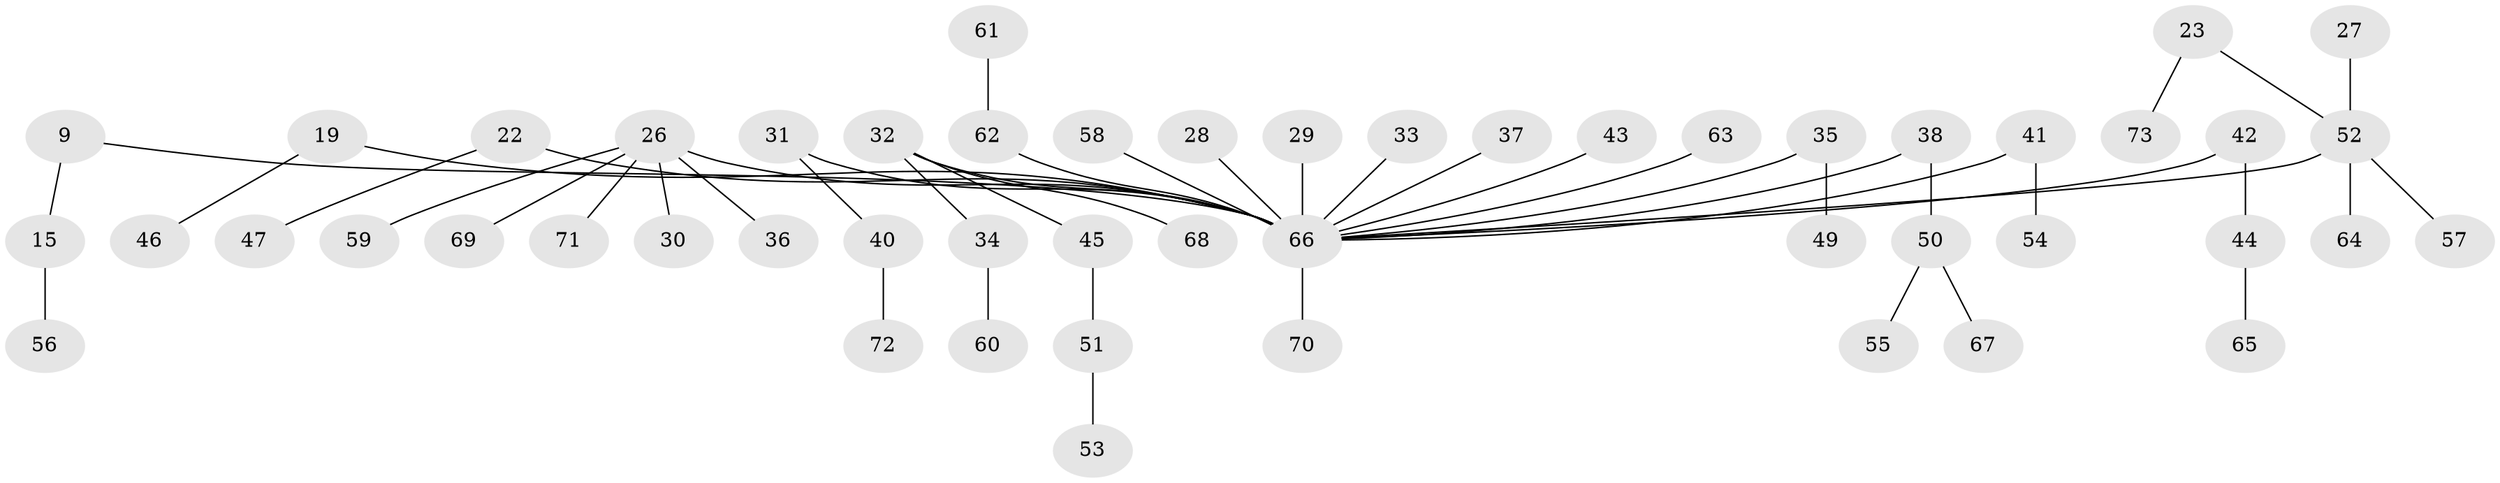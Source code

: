 // original degree distribution, {6: 0.0410958904109589, 4: 0.0273972602739726, 5: 0.0410958904109589, 2: 0.3013698630136986, 3: 0.1095890410958904, 1: 0.4794520547945205}
// Generated by graph-tools (version 1.1) at 2025/56/03/04/25 21:56:18]
// undirected, 51 vertices, 50 edges
graph export_dot {
graph [start="1"]
  node [color=gray90,style=filled];
  9 [super="+8"];
  15;
  19;
  22;
  23;
  26 [super="+13+12"];
  27;
  28;
  29;
  30;
  31;
  32 [super="+25"];
  33;
  34;
  35;
  36;
  37;
  38;
  40;
  41;
  42;
  43;
  44;
  45;
  46;
  47;
  49;
  50 [super="+48"];
  51;
  52 [super="+39"];
  53;
  54;
  55;
  56;
  57;
  58;
  59;
  60;
  61;
  62 [super="+18"];
  63;
  64;
  65;
  66 [super="+21+14+24"];
  67;
  68;
  69;
  70;
  71;
  72;
  73;
  9 -- 15;
  9 -- 66;
  15 -- 56;
  19 -- 46;
  19 -- 66;
  22 -- 47;
  22 -- 66;
  23 -- 73;
  23 -- 52;
  26 -- 59;
  26 -- 36;
  26 -- 69;
  26 -- 71;
  26 -- 30;
  26 -- 66;
  27 -- 52;
  28 -- 66;
  29 -- 66;
  31 -- 40;
  31 -- 66;
  32 -- 34;
  32 -- 68;
  32 -- 66;
  32 -- 45;
  33 -- 66;
  34 -- 60;
  35 -- 49;
  35 -- 66;
  37 -- 66;
  38 -- 66;
  38 -- 50;
  40 -- 72;
  41 -- 54;
  41 -- 66;
  42 -- 44;
  42 -- 66;
  43 -- 66;
  44 -- 65;
  45 -- 51;
  50 -- 55;
  50 -- 67;
  51 -- 53;
  52 -- 57;
  52 -- 64;
  52 -- 66;
  58 -- 66;
  61 -- 62;
  62 -- 66;
  63 -- 66;
  66 -- 70;
}
